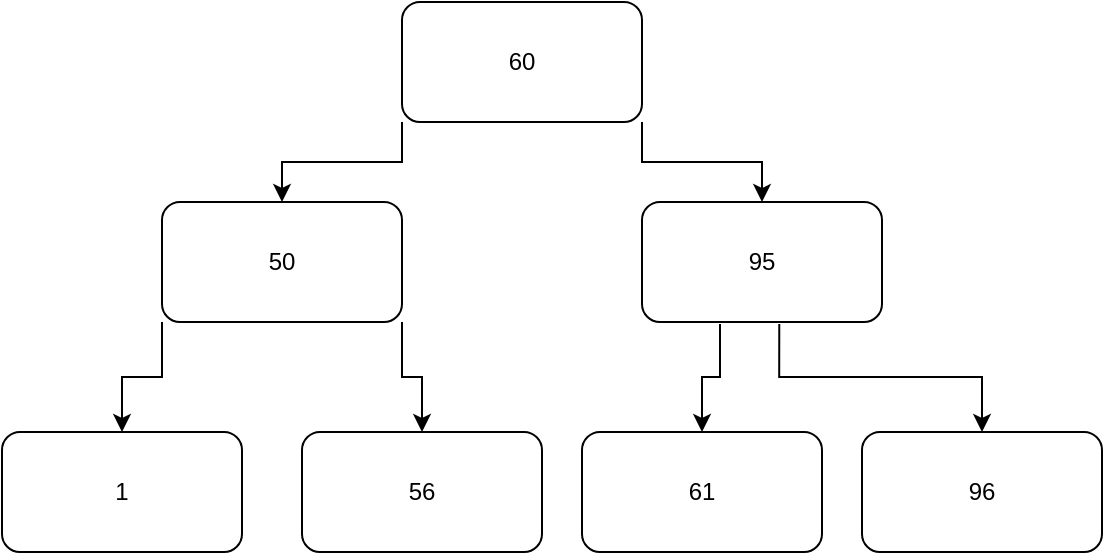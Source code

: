 <mxfile version="15.7.3" type="device"><diagram id="LMlqty7rx3GlCl1vYxjD" name="Page-1"><mxGraphModel dx="981" dy="597" grid="1" gridSize="10" guides="1" tooltips="1" connect="1" arrows="1" fold="1" page="1" pageScale="1" pageWidth="827" pageHeight="1169" math="0" shadow="0"><root><mxCell id="0"/><mxCell id="1" parent="0"/><mxCell id="qNrrtP3R22TlbrvSUPDT-1" value="96" style="rounded=1;whiteSpace=wrap;html=1;" vertex="1" parent="1"><mxGeometry x="590" y="555" width="120" height="60" as="geometry"/></mxCell><mxCell id="qNrrtP3R22TlbrvSUPDT-2" value="61" style="rounded=1;whiteSpace=wrap;html=1;" vertex="1" parent="1"><mxGeometry x="450" y="555" width="120" height="60" as="geometry"/></mxCell><mxCell id="qNrrtP3R22TlbrvSUPDT-3" value="56" style="rounded=1;whiteSpace=wrap;html=1;" vertex="1" parent="1"><mxGeometry x="310" y="555" width="120" height="60" as="geometry"/></mxCell><mxCell id="qNrrtP3R22TlbrvSUPDT-4" value="1" style="rounded=1;whiteSpace=wrap;html=1;" vertex="1" parent="1"><mxGeometry x="160" y="555" width="120" height="60" as="geometry"/></mxCell><mxCell id="qNrrtP3R22TlbrvSUPDT-13" style="edgeStyle=orthogonalEdgeStyle;rounded=0;orthogonalLoop=1;jettySize=auto;html=1;exitX=0.325;exitY=1.016;exitDx=0;exitDy=0;exitPerimeter=0;" edge="1" parent="1" source="qNrrtP3R22TlbrvSUPDT-5" target="qNrrtP3R22TlbrvSUPDT-2"><mxGeometry relative="1" as="geometry"/></mxCell><mxCell id="qNrrtP3R22TlbrvSUPDT-14" style="edgeStyle=orthogonalEdgeStyle;rounded=0;orthogonalLoop=1;jettySize=auto;html=1;exitX=0.572;exitY=1.016;exitDx=0;exitDy=0;exitPerimeter=0;" edge="1" parent="1" source="qNrrtP3R22TlbrvSUPDT-5" target="qNrrtP3R22TlbrvSUPDT-1"><mxGeometry relative="1" as="geometry"/></mxCell><mxCell id="qNrrtP3R22TlbrvSUPDT-5" value="95" style="rounded=1;whiteSpace=wrap;html=1;" vertex="1" parent="1"><mxGeometry x="480" y="440" width="120" height="60" as="geometry"/></mxCell><mxCell id="qNrrtP3R22TlbrvSUPDT-10" style="edgeStyle=orthogonalEdgeStyle;rounded=0;orthogonalLoop=1;jettySize=auto;html=1;exitX=0;exitY=1;exitDx=0;exitDy=0;" edge="1" parent="1" source="qNrrtP3R22TlbrvSUPDT-6" target="qNrrtP3R22TlbrvSUPDT-4"><mxGeometry relative="1" as="geometry"/></mxCell><mxCell id="qNrrtP3R22TlbrvSUPDT-11" style="edgeStyle=orthogonalEdgeStyle;rounded=0;orthogonalLoop=1;jettySize=auto;html=1;exitX=1;exitY=1;exitDx=0;exitDy=0;" edge="1" parent="1" source="qNrrtP3R22TlbrvSUPDT-6" target="qNrrtP3R22TlbrvSUPDT-3"><mxGeometry relative="1" as="geometry"/></mxCell><mxCell id="qNrrtP3R22TlbrvSUPDT-6" value="50" style="rounded=1;whiteSpace=wrap;html=1;" vertex="1" parent="1"><mxGeometry x="240" y="440" width="120" height="60" as="geometry"/></mxCell><mxCell id="qNrrtP3R22TlbrvSUPDT-8" style="edgeStyle=orthogonalEdgeStyle;rounded=0;orthogonalLoop=1;jettySize=auto;html=1;exitX=0;exitY=1;exitDx=0;exitDy=0;" edge="1" parent="1" source="qNrrtP3R22TlbrvSUPDT-7" target="qNrrtP3R22TlbrvSUPDT-6"><mxGeometry relative="1" as="geometry"/></mxCell><mxCell id="qNrrtP3R22TlbrvSUPDT-9" style="edgeStyle=orthogonalEdgeStyle;rounded=0;orthogonalLoop=1;jettySize=auto;html=1;exitX=1;exitY=1;exitDx=0;exitDy=0;" edge="1" parent="1" source="qNrrtP3R22TlbrvSUPDT-7" target="qNrrtP3R22TlbrvSUPDT-5"><mxGeometry relative="1" as="geometry"/></mxCell><mxCell id="qNrrtP3R22TlbrvSUPDT-7" value="60" style="rounded=1;whiteSpace=wrap;html=1;" vertex="1" parent="1"><mxGeometry x="360" y="340" width="120" height="60" as="geometry"/></mxCell></root></mxGraphModel></diagram></mxfile>